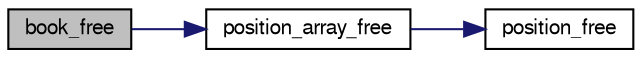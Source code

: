 digraph "book_free"
{
 // LATEX_PDF_SIZE
  bgcolor="transparent";
  edge [fontname="FreeSans",fontsize="10",labelfontname="FreeSans",labelfontsize="10"];
  node [fontname="FreeSans",fontsize="10",shape=record];
  rankdir="LR";
  Node1 [label="book_free",height=0.2,width=0.4,color="black", fillcolor="grey75", style="filled", fontcolor="black",tooltip="Free resources used by the opening book."];
  Node1 -> Node2 [color="midnightblue",fontsize="10",style="solid",fontname="FreeSans"];
  Node2 [label="position_array_free",height=0.2,width=0.4,color="black",URL="$book_8c.html#a179fc8c7f78f2e653840c1d297ccac32",tooltip="Free resources used by a position array."];
  Node2 -> Node3 [color="midnightblue",fontsize="10",style="solid",fontname="FreeSans"];
  Node3 [label="position_free",height=0.2,width=0.4,color="black",URL="$book_8c.html#afe76ed1891952cff94868af23806d294",tooltip="Free resources used by a position."];
}
